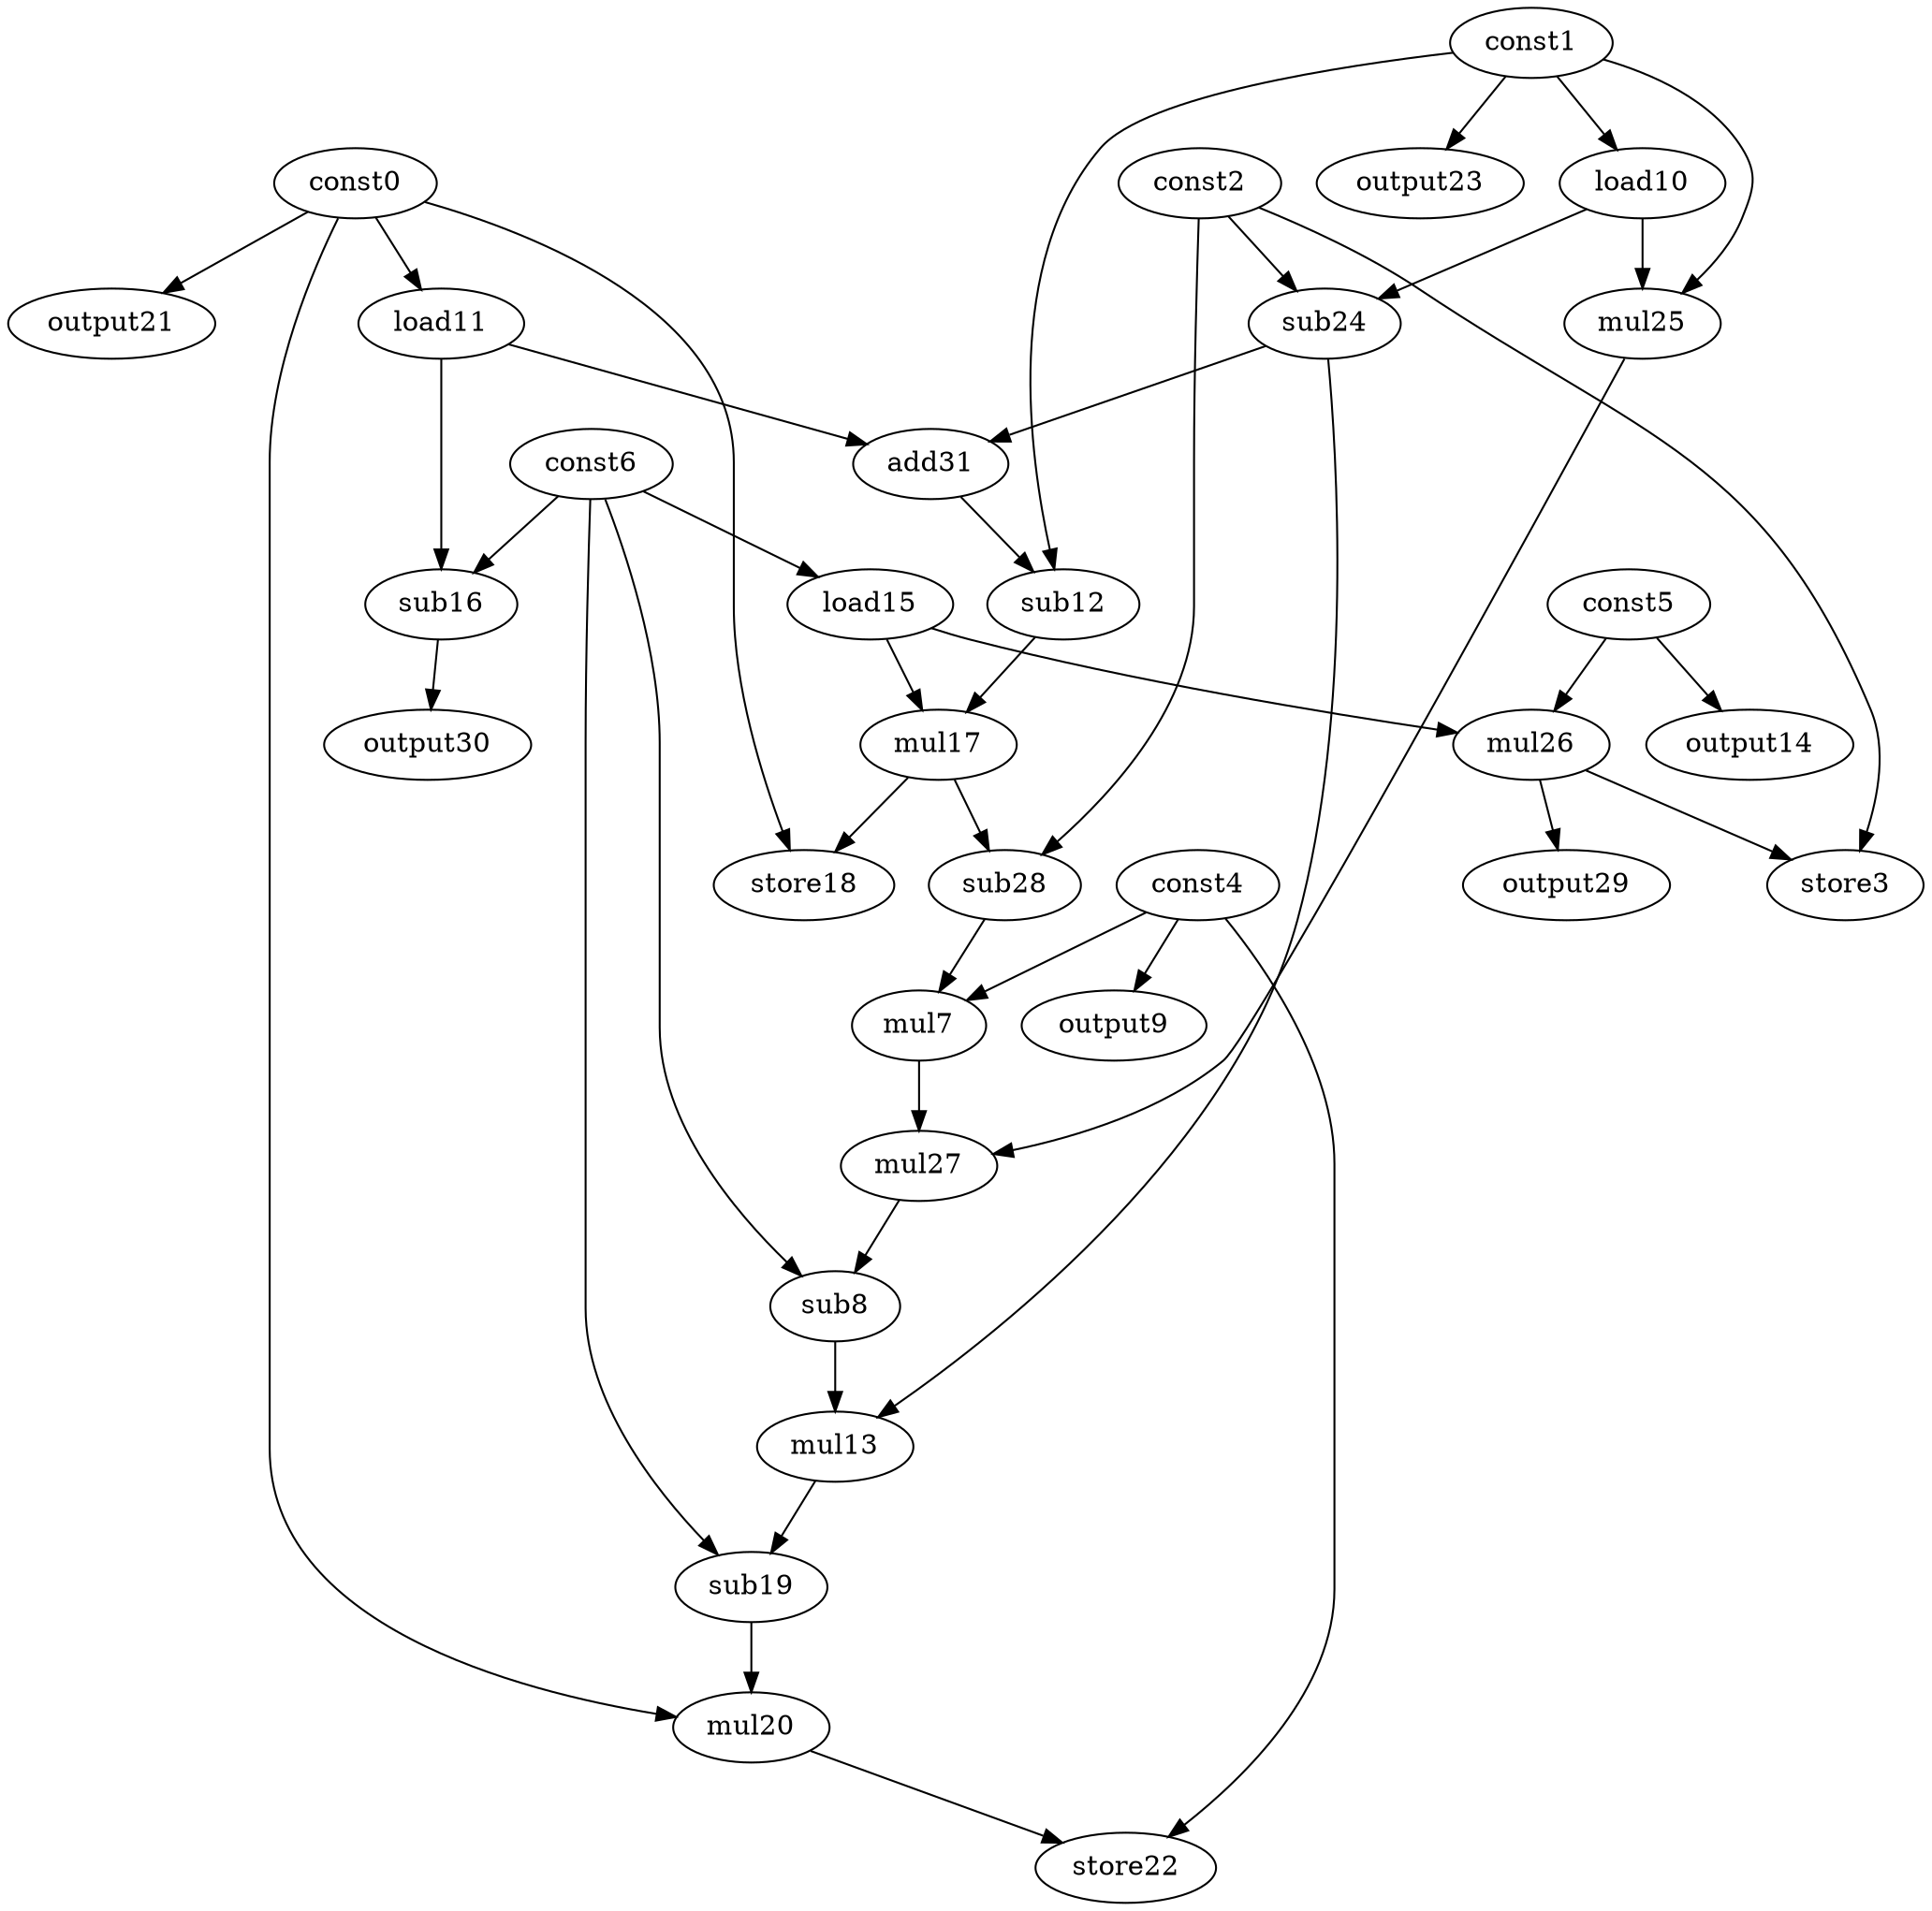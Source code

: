 digraph G { 
const0[opcode=const]; 
const1[opcode=const]; 
const2[opcode=const]; 
store3[opcode=store]; 
const4[opcode=const]; 
const5[opcode=const]; 
const6[opcode=const]; 
mul7[opcode=mul]; 
sub8[opcode=sub]; 
output9[opcode=output]; 
load10[opcode=load]; 
load11[opcode=load]; 
sub12[opcode=sub]; 
mul13[opcode=mul]; 
output14[opcode=output]; 
load15[opcode=load]; 
sub16[opcode=sub]; 
mul17[opcode=mul]; 
store18[opcode=store]; 
sub19[opcode=sub]; 
mul20[opcode=mul]; 
output21[opcode=output]; 
store22[opcode=store]; 
output23[opcode=output]; 
sub24[opcode=sub]; 
mul25[opcode=mul]; 
mul26[opcode=mul]; 
mul27[opcode=mul]; 
sub28[opcode=sub]; 
output29[opcode=output]; 
output30[opcode=output]; 
add31[opcode=add]; 
const4->output9[operand=0];
const1->load10[operand=0];
const0->load11[operand=0];
const5->output14[operand=0];
const6->load15[operand=0];
const0->output21[operand=0];
const1->output23[operand=0];
load11->sub16[operand=0];
const6->sub16[operand=1];
const2->sub24[operand=0];
load10->sub24[operand=1];
const1->mul25[operand=0];
load10->mul25[operand=1];
const5->mul26[operand=0];
load15->mul26[operand=1];
mul26->store3[operand=0];
const2->store3[operand=1];
mul26->output29[operand=0];
sub16->output30[operand=0];
sub24->add31[operand=0];
load11->add31[operand=1];
const1->sub12[operand=0];
add31->sub12[operand=1];
sub12->mul17[operand=0];
load15->mul17[operand=1];
const0->store18[operand=0];
mul17->store18[operand=1];
mul17->sub28[operand=0];
const2->sub28[operand=1];
const4->mul7[operand=0];
sub28->mul7[operand=1];
mul25->mul27[operand=0];
mul7->mul27[operand=1];
mul27->sub8[operand=0];
const6->sub8[operand=1];
sub8->mul13[operand=0];
sub24->mul13[operand=1];
mul13->sub19[operand=0];
const6->sub19[operand=1];
const0->mul20[operand=0];
sub19->mul20[operand=1];
const4->store22[operand=0];
mul20->store22[operand=1];
}
